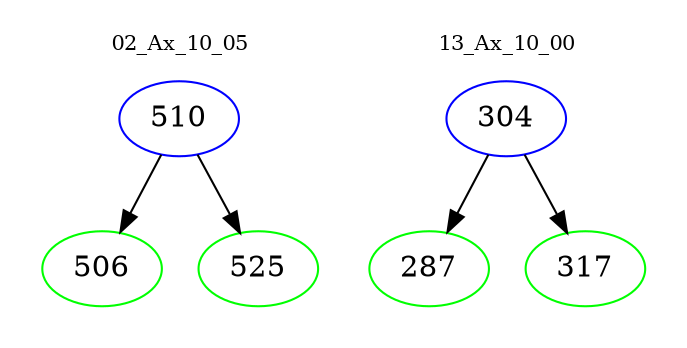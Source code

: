 digraph{
subgraph cluster_0 {
color = white
label = "02_Ax_10_05";
fontsize=10;
T0_510 [label="510", color="blue"]
T0_510 -> T0_506 [color="black"]
T0_506 [label="506", color="green"]
T0_510 -> T0_525 [color="black"]
T0_525 [label="525", color="green"]
}
subgraph cluster_1 {
color = white
label = "13_Ax_10_00";
fontsize=10;
T1_304 [label="304", color="blue"]
T1_304 -> T1_287 [color="black"]
T1_287 [label="287", color="green"]
T1_304 -> T1_317 [color="black"]
T1_317 [label="317", color="green"]
}
}

